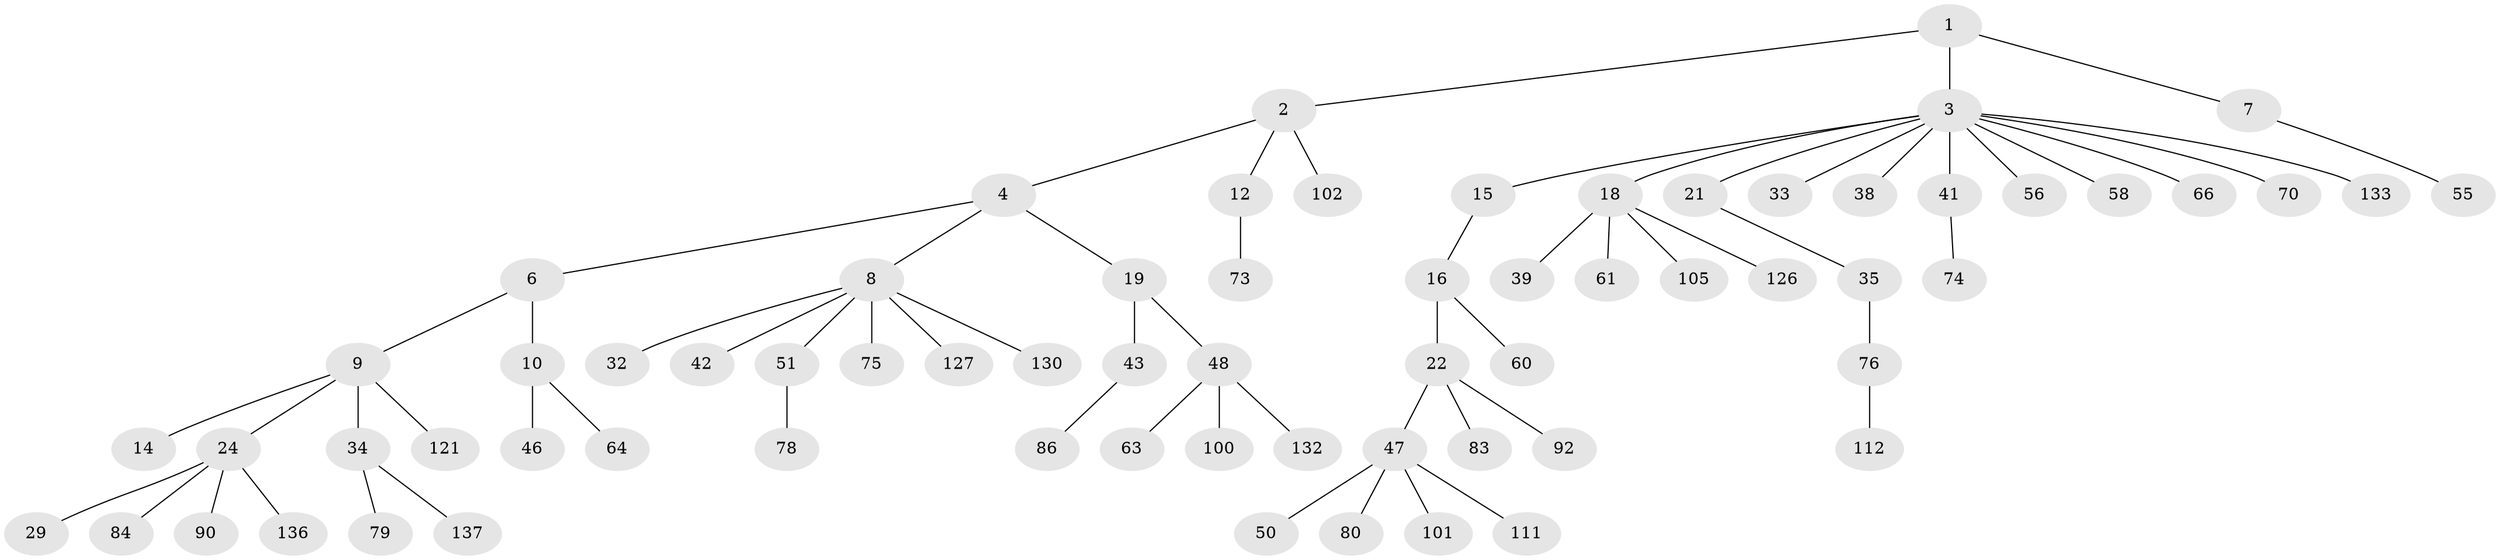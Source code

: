 // original degree distribution, {3: 0.10218978102189781, 4: 0.10218978102189781, 5: 0.021897810218978103, 6: 0.029197080291970802, 2: 0.19708029197080293, 7: 0.0072992700729927005, 1: 0.5401459854014599}
// Generated by graph-tools (version 1.1) at 2025/15/03/09/25 04:15:40]
// undirected, 68 vertices, 67 edges
graph export_dot {
graph [start="1"]
  node [color=gray90,style=filled];
  1;
  2;
  3 [super="+5+11+68"];
  4;
  6 [super="+26+37+69"];
  7;
  8;
  9 [super="+27"];
  10;
  12 [super="+13"];
  14 [super="+23"];
  15 [super="+85+20"];
  16 [super="+99"];
  18 [super="+36"];
  19 [super="+40"];
  21;
  22 [super="+31"];
  24 [super="+52"];
  29 [super="+44+30"];
  32 [super="+59"];
  33;
  34;
  35 [super="+96+72"];
  38 [super="+95+87+57"];
  39;
  41 [super="+62+45"];
  42 [super="+110"];
  43 [super="+49"];
  46;
  47;
  48;
  50;
  51 [super="+71"];
  55 [super="+77"];
  56;
  58;
  60 [super="+67+82"];
  61 [super="+89"];
  63;
  64 [super="+65"];
  66;
  70;
  73 [super="+94+106"];
  74;
  75 [super="+123"];
  76 [super="+81+103"];
  78;
  79;
  80;
  83;
  84;
  86;
  90;
  92 [super="+134"];
  100 [super="+114"];
  101;
  102;
  105;
  111;
  112;
  121;
  126;
  127;
  130;
  132 [super="+135"];
  133;
  136;
  137;
  1 -- 2;
  1 -- 3;
  1 -- 7;
  2 -- 4;
  2 -- 12;
  2 -- 102;
  3 -- 21;
  3 -- 33;
  3 -- 66;
  3 -- 133;
  3 -- 70;
  3 -- 38;
  3 -- 41;
  3 -- 15;
  3 -- 18;
  3 -- 56;
  3 -- 58;
  4 -- 6;
  4 -- 8;
  4 -- 19;
  6 -- 9;
  6 -- 10;
  7 -- 55;
  8 -- 32;
  8 -- 42;
  8 -- 51;
  8 -- 75;
  8 -- 127;
  8 -- 130;
  9 -- 14;
  9 -- 24;
  9 -- 34;
  9 -- 121;
  10 -- 46;
  10 -- 64;
  12 -- 73;
  15 -- 16;
  16 -- 22;
  16 -- 60;
  18 -- 39;
  18 -- 105;
  18 -- 61;
  18 -- 126;
  19 -- 48;
  19 -- 43;
  21 -- 35;
  22 -- 83;
  22 -- 92;
  22 -- 47;
  24 -- 29;
  24 -- 84;
  24 -- 90;
  24 -- 136;
  34 -- 79;
  34 -- 137;
  35 -- 76;
  41 -- 74;
  43 -- 86;
  47 -- 50;
  47 -- 80;
  47 -- 101;
  47 -- 111;
  48 -- 63;
  48 -- 100;
  48 -- 132;
  51 -- 78;
  76 -- 112;
}
